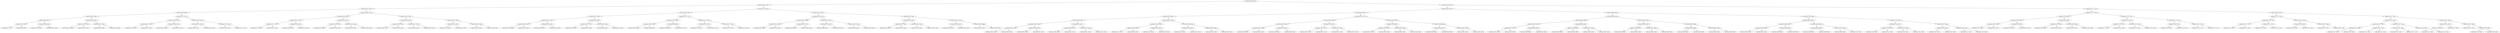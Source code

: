 digraph G{
1792507800 [label="Node{data=[5981, 5981]}"]
1792507800 -> 1639023715
1639023715 [label="Node{data=[3247, 3247]}"]
1639023715 -> 347950686
347950686 [label="Node{data=[3175, 3175]}"]
347950686 -> 133053783
133053783 [label="Node{data=[3009, 3009]}"]
133053783 -> 1444194701
1444194701 [label="Node{data=[2024, 2024]}"]
1444194701 -> 996916656
996916656 [label="Node{data=[828, 828]}"]
996916656 -> 1163578173
1163578173 [label="Node{data=[738, 738]}"]
1163578173 -> 858280516
858280516 [label="Node{data=[722, 722]}"]
1163578173 -> 1073995117
1073995117 [label="Node{data=[804, 804]}"]
996916656 -> 652443360
652443360 [label="Node{data=[1996, 1996]}"]
652443360 -> 905136674
905136674 [label="Node{data=[1545, 1545]}"]
652443360 -> 1152947370
1152947370 [label="Node{data=[2005, 2005]}"]
1444194701 -> 445563365
445563365 [label="Node{data=[3005, 3005]}"]
445563365 -> 656914474
656914474 [label="Node{data=[2370, 2370]}"]
656914474 -> 145376438
145376438 [label="Node{data=[2363, 2363]}"]
656914474 -> 137862349
137862349 [label="Node{data=[2387, 2387]}"]
445563365 -> 1683678663
1683678663 [label="Node{data=[3007, 3007]}"]
1683678663 -> 2124867470
2124867470 [label="Node{data=[3006, 3006]}"]
1683678663 -> 611554072
611554072 [label="Node{data=[3008, 3008]}"]
133053783 -> 278311599
278311599 [label="Node{data=[3017, 3017]}"]
278311599 -> 592517543
592517543 [label="Node{data=[3013, 3013]}"]
592517543 -> 1786904788
1786904788 [label="Node{data=[3011, 3011]}"]
1786904788 -> 1389471183
1389471183 [label="Node{data=[3010, 3010]}"]
1786904788 -> 2004313840
2004313840 [label="Node{data=[3012, 3012]}"]
592517543 -> 1556137368
1556137368 [label="Node{data=[3015, 3015]}"]
1556137368 -> 650050164
650050164 [label="Node{data=[3014, 3014]}"]
1556137368 -> 2040454321
2040454321 [label="Node{data=[3016, 3016]}"]
278311599 -> 898786708
898786708 [label="Node{data=[3135, 3135]}"]
898786708 -> 1873058491
1873058491 [label="Node{data=[3133, 3133]}"]
1873058491 -> 1041801313
1041801313 [label="Node{data=[3081, 3081]}"]
1873058491 -> 829200455
829200455 [label="Node{data=[3134, 3134]}"]
898786708 -> 401929531
401929531 [label="Node{data=[3173, 3173]}"]
401929531 -> 1557058620
1557058620 [label="Node{data=[3167, 3167]}"]
401929531 -> 665746540
665746540 [label="Node{data=[3174, 3174]}"]
347950686 -> 1926588030
1926588030 [label="Node{data=[3215, 3215]}"]
1926588030 -> 1119361074
1119361074 [label="Node{data=[3183, 3183]}"]
1119361074 -> 1753041773
1753041773 [label="Node{data=[3179, 3179]}"]
1753041773 -> 1021576978
1021576978 [label="Node{data=[3177, 3177]}"]
1021576978 -> 1708879974
1708879974 [label="Node{data=[3176, 3176]}"]
1021576978 -> 1730190695
1730190695 [label="Node{data=[3178, 3178]}"]
1753041773 -> 1694799053
1694799053 [label="Node{data=[3181, 3181]}"]
1694799053 -> 2042942440
2042942440 [label="Node{data=[3180, 3180]}"]
1694799053 -> 1201849590
1201849590 [label="Node{data=[3182, 3182]}"]
1119361074 -> 604676800
604676800 [label="Node{data=[3187, 3187]}"]
604676800 -> 1709832304
1709832304 [label="Node{data=[3185, 3185]}"]
1709832304 -> 988626102
988626102 [label="Node{data=[3184, 3184]}"]
1709832304 -> 1798949481
1798949481 [label="Node{data=[3186, 3186]}"]
604676800 -> 441743724
441743724 [label="Node{data=[3189, 3189]}"]
441743724 -> 810821678
810821678 [label="Node{data=[3188, 3188]}"]
441743724 -> 1661970974
1661970974 [label="Node{data=[3190, 3190]}"]
1926588030 -> 1187008148
1187008148 [label="Node{data=[3239, 3239]}"]
1187008148 -> 2145833017
2145833017 [label="Node{data=[3235, 3235]}"]
2145833017 -> 1851953843
1851953843 [label="Node{data=[3233, 3233]}"]
1851953843 -> 1881377339
1881377339 [label="Node{data=[3232, 3232]}"]
1851953843 -> 877907525
877907525 [label="Node{data=[3234, 3234]}"]
2145833017 -> 2105391086
2105391086 [label="Node{data=[3237, 3237]}"]
2105391086 -> 124798456
124798456 [label="Node{data=[3236, 3236]}"]
2105391086 -> 1810789759
1810789759 [label="Node{data=[3238, 3238]}"]
1187008148 -> 1097187233
1097187233 [label="Node{data=[3243, 3243]}"]
1097187233 -> 1362600612
1362600612 [label="Node{data=[3241, 3241]}"]
1362600612 -> 1416459007
1416459007 [label="Node{data=[3240, 3240]}"]
1362600612 -> 1278259328
1278259328 [label="Node{data=[3242, 3242]}"]
1097187233 -> 541365776
541365776 [label="Node{data=[3245, 3245]}"]
541365776 -> 1284121150
1284121150 [label="Node{data=[3244, 3244]}"]
541365776 -> 1934580698
1934580698 [label="Node{data=[3246, 3246]}"]
1639023715 -> 976376195
976376195 [label="Node{data=[3279, 3279]}"]
976376195 -> 1044554947
1044554947 [label="Node{data=[3263, 3263]}"]
1044554947 -> 600107751
600107751 [label="Node{data=[3255, 3255]}"]
600107751 -> 710735054
710735054 [label="Node{data=[3251, 3251]}"]
710735054 -> 46794319
46794319 [label="Node{data=[3249, 3249]}"]
46794319 -> 696639081
696639081 [label="Node{data=[3248, 3248]}"]
46794319 -> 756193900
756193900 [label="Node{data=[3250, 3250]}"]
710735054 -> 1613095300
1613095300 [label="Node{data=[3253, 3253]}"]
1613095300 -> 848264113
848264113 [label="Node{data=[3252, 3252]}"]
1613095300 -> 905874719
905874719 [label="Node{data=[3254, 3254]}"]
600107751 -> 210149430
210149430 [label="Node{data=[3259, 3259]}"]
210149430 -> 1130383843
1130383843 [label="Node{data=[3257, 3257]}"]
1130383843 -> 184283341
184283341 [label="Node{data=[3256, 3256]}"]
1130383843 -> 1261179640
1261179640 [label="Node{data=[3258, 3258]}"]
210149430 -> 1922206907
1922206907 [label="Node{data=[3261, 3261]}"]
1922206907 -> 863829083
863829083 [label="Node{data=[3260, 3260]}"]
1922206907 -> 1725173601
1725173601 [label="Node{data=[3262, 3262]}"]
1044554947 -> 1296329361
1296329361 [label="Node{data=[3271, 3271]}"]
1296329361 -> 727040214
727040214 [label="Node{data=[3267, 3267]}"]
727040214 -> 2141155267
2141155267 [label="Node{data=[3265, 3265]}"]
2141155267 -> 972478550
972478550 [label="Node{data=[3264, 3264]}"]
2141155267 -> 1468542235
1468542235 [label="Node{data=[3266, 3266]}"]
727040214 -> 1390281804
1390281804 [label="Node{data=[3269, 3269]}"]
1390281804 -> 1446746275
1446746275 [label="Node{data=[3268, 3268]}"]
1390281804 -> 1501613658
1501613658 [label="Node{data=[3270, 3270]}"]
1296329361 -> 1333182596
1333182596 [label="Node{data=[3275, 3275]}"]
1333182596 -> 1831354690
1831354690 [label="Node{data=[3273, 3273]}"]
1831354690 -> 1734095556
1734095556 [label="Node{data=[3272, 3272]}"]
1831354690 -> 946979435
946979435 [label="Node{data=[3274, 3274]}"]
1333182596 -> 1098536705
1098536705 [label="Node{data=[3277, 3277]}"]
1098536705 -> 1853303869
1853303869 [label="Node{data=[3276, 3276]}"]
1098536705 -> 1757149477
1757149477 [label="Node{data=[3278, 3278]}"]
976376195 -> 1584336067
1584336067 [label="Node{data=[4229, 4229]}"]
1584336067 -> 1295944272
1295944272 [label="Node{data=[3475, 3475]}"]
1295944272 -> 452940046
452940046 [label="Node{data=[3283, 3283]}"]
452940046 -> 758833573
758833573 [label="Node{data=[3281, 3281]}"]
758833573 -> 194378197
194378197 [label="Node{data=[3280, 3280]}"]
758833573 -> 843091709
843091709 [label="Node{data=[3282, 3282]}"]
452940046 -> 1381490330
1381490330 [label="Node{data=[3447, 3447]}"]
1381490330 -> 681192124
681192124 [label="Node{data=[3399, 3399]}"]
1381490330 -> 216347947
216347947 [label="Node{data=[3465, 3465]}"]
1295944272 -> 988050732
988050732 [label="Node{data=[3871, 3871]}"]
988050732 -> 1454100452
1454100452 [label="Node{data=[3522, 3522]}"]
1454100452 -> 790478919
790478919 [label="Node{data=[3496, 3496]}"]
1454100452 -> 183821538
183821538 [label="Node{data=[3602, 3602]}"]
988050732 -> 320908677
320908677 [label="Node{data=[4176, 4176]}"]
320908677 -> 469538026
469538026 [label="Node{data=[3883, 3883]}"]
320908677 -> 1512206378
1512206378 [label="Node{data=[4203, 4203]}"]
1584336067 -> 2010926200
2010926200 [label="Node{data=[4243, 4243]}"]
2010926200 -> 1636211587
1636211587 [label="Node{data=[4239, 4239]}"]
1636211587 -> 505551005
505551005 [label="Node{data=[4237, 4237]}"]
505551005 -> 1464375379
1464375379 [label="Node{data=[4236, 4236]}"]
505551005 -> 1122152782
1122152782 [label="Node{data=[4238, 4238]}"]
1636211587 -> 393048082
393048082 [label="Node{data=[4241, 4241]}"]
393048082 -> 428172434
428172434 [label="Node{data=[4240, 4240]}"]
393048082 -> 178056689
178056689 [label="Node{data=[4242, 4242]}"]
2010926200 -> 1562596653
1562596653 [label="Node{data=[4247, 4247]}"]
1562596653 -> 565334907
565334907 [label="Node{data=[4245, 4245]}"]
565334907 -> 320930347
320930347 [label="Node{data=[4244, 4244]}"]
565334907 -> 2126485211
2126485211 [label="Node{data=[4246, 4246]}"]
1562596653 -> 963784220
963784220 [label="Node{data=[4996, 4996]}"]
963784220 -> 183012290
183012290 [label="Node{data=[4248, 4248]}"]
963784220 -> 298053870
298053870 [label="Node{data=[5038, 5038]}"]
1792507800 -> 323528003
323528003 [label="Node{data=[7054, 7054]}"]
323528003 -> 1004694520
1004694520 [label="Node{data=[6875, 6875]}"]
1004694520 -> 1973047773
1973047773 [label="Node{data=[6561, 6561]}"]
1973047773 -> 2068880128
2068880128 [label="Node{data=[6516, 6516]}"]
2068880128 -> 761551764
761551764 [label="Node{data=[6508, 6508]}"]
761551764 -> 91314283
91314283 [label="Node{data=[6504, 6504]}"]
91314283 -> 583202209
583202209 [label="Node{data=[6502, 6502]}"]
583202209 -> 1563816546
1563816546 [label="Node{data=[6501, 6501]}"]
583202209 -> 1375906475
1375906475 [label="Node{data=[6503, 6503]}"]
91314283 -> 1564414592
1564414592 [label="Node{data=[6506, 6506]}"]
1564414592 -> 1759878011
1759878011 [label="Node{data=[6505, 6505]}"]
1564414592 -> 439472871
439472871 [label="Node{data=[6507, 6507]}"]
761551764 -> 1562473720
1562473720 [label="Node{data=[6512, 6512]}"]
1562473720 -> 2024785614
2024785614 [label="Node{data=[6510, 6510]}"]
2024785614 -> 1020638435
1020638435 [label="Node{data=[6509, 6509]}"]
2024785614 -> 686292852
686292852 [label="Node{data=[6511, 6511]}"]
1562473720 -> 2117589028
2117589028 [label="Node{data=[6514, 6514]}"]
2117589028 -> 2024335514
2024335514 [label="Node{data=[6513, 6513]}"]
2117589028 -> 1766533568
1766533568 [label="Node{data=[6515, 6515]}"]
2068880128 -> 2126538690
2126538690 [label="Node{data=[6524, 6524]}"]
2126538690 -> 1047951046
1047951046 [label="Node{data=[6520, 6520]}"]
1047951046 -> 19248554
19248554 [label="Node{data=[6518, 6518]}"]
19248554 -> 823171431
823171431 [label="Node{data=[6517, 6517]}"]
19248554 -> 1276319472
1276319472 [label="Node{data=[6519, 6519]}"]
1047951046 -> 1105103346
1105103346 [label="Node{data=[6522, 6522]}"]
1105103346 -> 1836776582
1836776582 [label="Node{data=[6521, 6521]}"]
1105103346 -> 1477745647
1477745647 [label="Node{data=[6523, 6523]}"]
2126538690 -> 216310411
216310411 [label="Node{data=[6528, 6528]}"]
216310411 -> 960506876
960506876 [label="Node{data=[6526, 6526]}"]
960506876 -> 65306270
65306270 [label="Node{data=[6525, 6525]}"]
960506876 -> 2144556782
2144556782 [label="Node{data=[6527, 6527]}"]
216310411 -> 1443513189
1443513189 [label="Node{data=[6530, 6530]}"]
1443513189 -> 1848479123
1848479123 [label="Node{data=[6529, 6529]}"]
1443513189 -> 1310527046
1310527046 [label="Node{data=[6531, 6531]}"]
1973047773 -> 723277133
723277133 [label="Node{data=[6577, 6577]}"]
723277133 -> 797522464
797522464 [label="Node{data=[6569, 6569]}"]
797522464 -> 759851863
759851863 [label="Node{data=[6565, 6565]}"]
759851863 -> 184758150
184758150 [label="Node{data=[6563, 6563]}"]
184758150 -> 1123857814
1123857814 [label="Node{data=[6562, 6562]}"]
184758150 -> 616746963
616746963 [label="Node{data=[6564, 6564]}"]
759851863 -> 1512839375
1512839375 [label="Node{data=[6567, 6567]}"]
1512839375 -> 1220637459
1220637459 [label="Node{data=[6566, 6566]}"]
1512839375 -> 1874214808
1874214808 [label="Node{data=[6568, 6568]}"]
797522464 -> 1572391402
1572391402 [label="Node{data=[6573, 6573]}"]
1572391402 -> 1734887666
1734887666 [label="Node{data=[6571, 6571]}"]
1734887666 -> 619902695
619902695 [label="Node{data=[6570, 6570]}"]
1734887666 -> 2061915934
2061915934 [label="Node{data=[6572, 6572]}"]
1572391402 -> 1636443697
1636443697 [label="Node{data=[6575, 6575]}"]
1636443697 -> 1149295914
1149295914 [label="Node{data=[6574, 6574]}"]
1636443697 -> 2012634771
2012634771 [label="Node{data=[6576, 6576]}"]
723277133 -> 1063299540
1063299540 [label="Node{data=[6585, 6585]}"]
1063299540 -> 267103143
267103143 [label="Node{data=[6581, 6581]}"]
267103143 -> 1304452861
1304452861 [label="Node{data=[6579, 6579]}"]
1304452861 -> 134710032
134710032 [label="Node{data=[6578, 6578]}"]
1304452861 -> 848537037
848537037 [label="Node{data=[6580, 6580]}"]
267103143 -> 1626838699
1626838699 [label="Node{data=[6583, 6583]}"]
1626838699 -> 789519358
789519358 [label="Node{data=[6582, 6582]}"]
1626838699 -> 455348748
455348748 [label="Node{data=[6584, 6584]}"]
1063299540 -> 884371816
884371816 [label="Node{data=[6589, 6589]}"]
884371816 -> 1747512219
1747512219 [label="Node{data=[6587, 6587]}"]
1747512219 -> 1060101515
1060101515 [label="Node{data=[6586, 6586]}"]
1747512219 -> 69209104
69209104 [label="Node{data=[6588, 6588]}"]
884371816 -> 52035789
52035789 [label="Node{data=[6830, 6830]}"]
52035789 -> 742475526
742475526 [label="Node{data=[6810, 6810]}"]
52035789 -> 1833108608
1833108608 [label="Node{data=[6874, 6874]}"]
1004694520 -> 1762121140
1762121140 [label="Node{data=[6949, 6949]}"]
1762121140 -> 986233905
986233905 [label="Node{data=[6933, 6933]}"]
986233905 -> 479704345
479704345 [label="Node{data=[6883, 6883]}"]
479704345 -> 1761989903
1761989903 [label="Node{data=[6879, 6879]}"]
1761989903 -> 1048057838
1048057838 [label="Node{data=[6877, 6877]}"]
1048057838 -> 1093537060
1093537060 [label="Node{data=[6876, 6876]}"]
1048057838 -> 1622165349
1622165349 [label="Node{data=[6878, 6878]}"]
1761989903 -> 668621777
668621777 [label="Node{data=[6881, 6881]}"]
668621777 -> 1508114339
1508114339 [label="Node{data=[6880, 6880]}"]
668621777 -> 1754631830
1754631830 [label="Node{data=[6882, 6882]}"]
479704345 -> 175929230
175929230 [label="Node{data=[6929, 6929]}"]
175929230 -> 2139992515
2139992515 [label="Node{data=[6885, 6885]}"]
2139992515 -> 961890166
961890166 [label="Node{data=[6884, 6884]}"]
2139992515 -> 2112917492
2112917492 [label="Node{data=[6886, 6886]}"]
175929230 -> 341399491
341399491 [label="Node{data=[6931, 6931]}"]
341399491 -> 105443106
105443106 [label="Node{data=[6930, 6930]}"]
341399491 -> 355821162
355821162 [label="Node{data=[6932, 6932]}"]
986233905 -> 1824773143
1824773143 [label="Node{data=[6941, 6941]}"]
1824773143 -> 846881027
846881027 [label="Node{data=[6937, 6937]}"]
846881027 -> 1938471313
1938471313 [label="Node{data=[6935, 6935]}"]
1938471313 -> 1303545788
1303545788 [label="Node{data=[6934, 6934]}"]
1938471313 -> 1059291505
1059291505 [label="Node{data=[6936, 6936]}"]
846881027 -> 1580244463
1580244463 [label="Node{data=[6939, 6939]}"]
1580244463 -> 2018570633
2018570633 [label="Node{data=[6938, 6938]}"]
1580244463 -> 554042968
554042968 [label="Node{data=[6940, 6940]}"]
1824773143 -> 42803968
42803968 [label="Node{data=[6945, 6945]}"]
42803968 -> 1476921691
1476921691 [label="Node{data=[6943, 6943]}"]
1476921691 -> 665548650
665548650 [label="Node{data=[6942, 6942]}"]
1476921691 -> 915312897
915312897 [label="Node{data=[6944, 6944]}"]
42803968 -> 1576022515
1576022515 [label="Node{data=[6947, 6947]}"]
1576022515 -> 1160423879
1160423879 [label="Node{data=[6946, 6946]}"]
1576022515 -> 969311791
969311791 [label="Node{data=[6948, 6948]}"]
1762121140 -> 2063736463
2063736463 [label="Node{data=[7038, 7038]}"]
2063736463 -> 664917941
664917941 [label="Node{data=[6957, 6957]}"]
664917941 -> 928327191
928327191 [label="Node{data=[6953, 6953]}"]
928327191 -> 984561964
984561964 [label="Node{data=[6951, 6951]}"]
984561964 -> 1370668688
1370668688 [label="Node{data=[6950, 6950]}"]
984561964 -> 2022168428
2022168428 [label="Node{data=[6952, 6952]}"]
928327191 -> 1727800309
1727800309 [label="Node{data=[6955, 6955]}"]
1727800309 -> 626593887
626593887 [label="Node{data=[6954, 6954]}"]
1727800309 -> 1641774170
1641774170 [label="Node{data=[6956, 6956]}"]
664917941 -> 664927162
664927162 [label="Node{data=[6961, 6961]}"]
664927162 -> 549820208
549820208 [label="Node{data=[6959, 6959]}"]
549820208 -> 1299427487
1299427487 [label="Node{data=[6958, 6958]}"]
549820208 -> 2012232903
2012232903 [label="Node{data=[6960, 6960]}"]
664927162 -> 1604609448
1604609448 [label="Node{data=[7018, 7018]}"]
1604609448 -> 1398015355
1398015355 [label="Node{data=[6993, 6993]}"]
1604609448 -> 66298054
66298054 [label="Node{data=[7037, 7037]}"]
2063736463 -> 1964221051
1964221051 [label="Node{data=[7046, 7046]}"]
1964221051 -> 166068308
166068308 [label="Node{data=[7042, 7042]}"]
166068308 -> 2062197710
2062197710 [label="Node{data=[7040, 7040]}"]
2062197710 -> 1677838789
1677838789 [label="Node{data=[7039, 7039]}"]
2062197710 -> 216645444
216645444 [label="Node{data=[7041, 7041]}"]
166068308 -> 892660269
892660269 [label="Node{data=[7044, 7044]}"]
892660269 -> 451926934
451926934 [label="Node{data=[7043, 7043]}"]
892660269 -> 1892312815
1892312815 [label="Node{data=[7045, 7045]}"]
1964221051 -> 823718957
823718957 [label="Node{data=[7050, 7050]}"]
823718957 -> 594482593
594482593 [label="Node{data=[7048, 7048]}"]
594482593 -> 1203259697
1203259697 [label="Node{data=[7047, 7047]}"]
594482593 -> 1692840503
1692840503 [label="Node{data=[7049, 7049]}"]
823718957 -> 313105178
313105178 [label="Node{data=[7052, 7052]}"]
313105178 -> 1227904755
1227904755 [label="Node{data=[7051, 7051]}"]
313105178 -> 1287946021
1287946021 [label="Node{data=[7053, 7053]}"]
323528003 -> 501357440
501357440 [label="Node{data=[7115, 7115]}"]
501357440 -> 1129132653
1129132653 [label="Node{data=[7070, 7070]}"]
1129132653 -> 142701369
142701369 [label="Node{data=[7062, 7062]}"]
142701369 -> 1733498971
1733498971 [label="Node{data=[7058, 7058]}"]
1733498971 -> 1793073450
1793073450 [label="Node{data=[7056, 7056]}"]
1793073450 -> 1075095617
1075095617 [label="Node{data=[7055, 7055]}"]
1793073450 -> 1125057473
1125057473 [label="Node{data=[7057, 7057]}"]
1733498971 -> 1021401659
1021401659 [label="Node{data=[7060, 7060]}"]
1021401659 -> 1466156540
1466156540 [label="Node{data=[7059, 7059]}"]
1021401659 -> 852507121
852507121 [label="Node{data=[7061, 7061]}"]
142701369 -> 167392609
167392609 [label="Node{data=[7066, 7066]}"]
167392609 -> 1073518311
1073518311 [label="Node{data=[7064, 7064]}"]
1073518311 -> 1996089537
1996089537 [label="Node{data=[7063, 7063]}"]
1073518311 -> 1171609694
1171609694 [label="Node{data=[7065, 7065]}"]
167392609 -> 500968632
500968632 [label="Node{data=[7068, 7068]}"]
500968632 -> 1187830346
1187830346 [label="Node{data=[7067, 7067]}"]
500968632 -> 2135596466
2135596466 [label="Node{data=[7069, 7069]}"]
1129132653 -> 271728045
271728045 [label="Node{data=[7107, 7107]}"]
271728045 -> 1828158207
1828158207 [label="Node{data=[7103, 7103]}"]
1828158207 -> 1279914913
1279914913 [label="Node{data=[7101, 7101]}"]
1279914913 -> 1732595863
1732595863 [label="Node{data=[7071, 7071]}"]
1279914913 -> 1721484935
1721484935 [label="Node{data=[7102, 7102]}"]
1828158207 -> 837580841
837580841 [label="Node{data=[7105, 7105]}"]
837580841 -> 842744142
842744142 [label="Node{data=[7104, 7104]}"]
837580841 -> 2134343286
2134343286 [label="Node{data=[7106, 7106]}"]
271728045 -> 1201676521
1201676521 [label="Node{data=[7111, 7111]}"]
1201676521 -> 358561028
358561028 [label="Node{data=[7109, 7109]}"]
358561028 -> 2097555408
2097555408 [label="Node{data=[7108, 7108]}"]
358561028 -> 956707528
956707528 [label="Node{data=[7110, 7110]}"]
1201676521 -> 2145909353
2145909353 [label="Node{data=[7113, 7113]}"]
2145909353 -> 326899588
326899588 [label="Node{data=[7112, 7112]}"]
2145909353 -> 1602783900
1602783900 [label="Node{data=[7114, 7114]}"]
501357440 -> 1460696023
1460696023 [label="Node{data=[7306, 7306]}"]
1460696023 -> 392490990
392490990 [label="Node{data=[7123, 7123]}"]
392490990 -> 1683425969
1683425969 [label="Node{data=[7119, 7119]}"]
1683425969 -> 2131800269
2131800269 [label="Node{data=[7117, 7117]}"]
2131800269 -> 734718515
734718515 [label="Node{data=[7116, 7116]}"]
2131800269 -> 459373371
459373371 [label="Node{data=[7118, 7118]}"]
1683425969 -> 1203763300
1203763300 [label="Node{data=[7121, 7121]}"]
1203763300 -> 1028894342
1028894342 [label="Node{data=[7120, 7120]}"]
1203763300 -> 1093947501
1093947501 [label="Node{data=[7122, 7122]}"]
392490990 -> 1369195475
1369195475 [label="Node{data=[7302, 7302]}"]
1369195475 -> 1775824220
1775824220 [label="Node{data=[7300, 7300]}"]
1775824220 -> 1239374207
1239374207 [label="Node{data=[7299, 7299]}"]
1775824220 -> 713809681
713809681 [label="Node{data=[7301, 7301]}"]
1369195475 -> 431657800
431657800 [label="Node{data=[7304, 7304]}"]
431657800 -> 933637934
933637934 [label="Node{data=[7303, 7303]}"]
431657800 -> 67210244
67210244 [label="Node{data=[7305, 7305]}"]
1460696023 -> 1887873218
1887873218 [label="Node{data=[7322, 7322]}"]
1887873218 -> 1030440265
1030440265 [label="Node{data=[7314, 7314]}"]
1030440265 -> 993182357
993182357 [label="Node{data=[7310, 7310]}"]
993182357 -> 861608027
861608027 [label="Node{data=[7308, 7308]}"]
861608027 -> 1985902154
1985902154 [label="Node{data=[7307, 7307]}"]
861608027 -> 293090501
293090501 [label="Node{data=[7309, 7309]}"]
993182357 -> 1014200853
1014200853 [label="Node{data=[7312, 7312]}"]
1014200853 -> 1468081152
1468081152 [label="Node{data=[7311, 7311]}"]
1014200853 -> 1390994588
1390994588 [label="Node{data=[7313, 7313]}"]
1030440265 -> 48643096
48643096 [label="Node{data=[7318, 7318]}"]
48643096 -> 635587971
635587971 [label="Node{data=[7316, 7316]}"]
635587971 -> 2065554459
2065554459 [label="Node{data=[7315, 7315]}"]
635587971 -> 1849953248
1849953248 [label="Node{data=[7317, 7317]}"]
48643096 -> 1567751372
1567751372 [label="Node{data=[7320, 7320]}"]
1567751372 -> 1783114932
1783114932 [label="Node{data=[7319, 7319]}"]
1567751372 -> 2141243618
2141243618 [label="Node{data=[7321, 7321]}"]
1887873218 -> 838191101
838191101 [label="Node{data=[7326, 7326]}"]
838191101 -> 1672534675
1672534675 [label="Node{data=[7324, 7324]}"]
1672534675 -> 1211529181
1211529181 [label="Node{data=[7323, 7323]}"]
1672534675 -> 824725985
824725985 [label="Node{data=[7325, 7325]}"]
838191101 -> 788378134
788378134 [label="Node{data=[7328, 7328]}"]
788378134 -> 1266454808
1266454808 [label="Node{data=[7327, 7327]}"]
788378134 -> 814718773
814718773 [label="Node{data=[7609, 7609]}"]
814718773 -> 1130067868
1130067868 [label="Node{data=[7329, 7329]}"]
814718773 -> 16056547
16056547 [label="Node{data=[7684, 7684]}"]
}